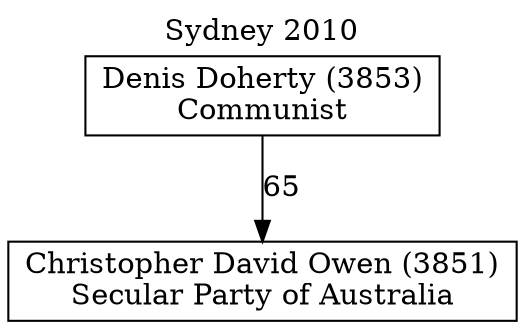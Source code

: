 // House preference flow
digraph "Christopher David Owen (3851)_Sydney_2010" {
	graph [label="Sydney 2010" labelloc=t mclimit=10]
	node [shape=box]
	"Christopher David Owen (3851)" [label="Christopher David Owen (3851)
Secular Party of Australia"]
	"Denis Doherty (3853)" [label="Denis Doherty (3853)
Communist"]
	"Denis Doherty (3853)" -> "Christopher David Owen (3851)" [label=65]
}
